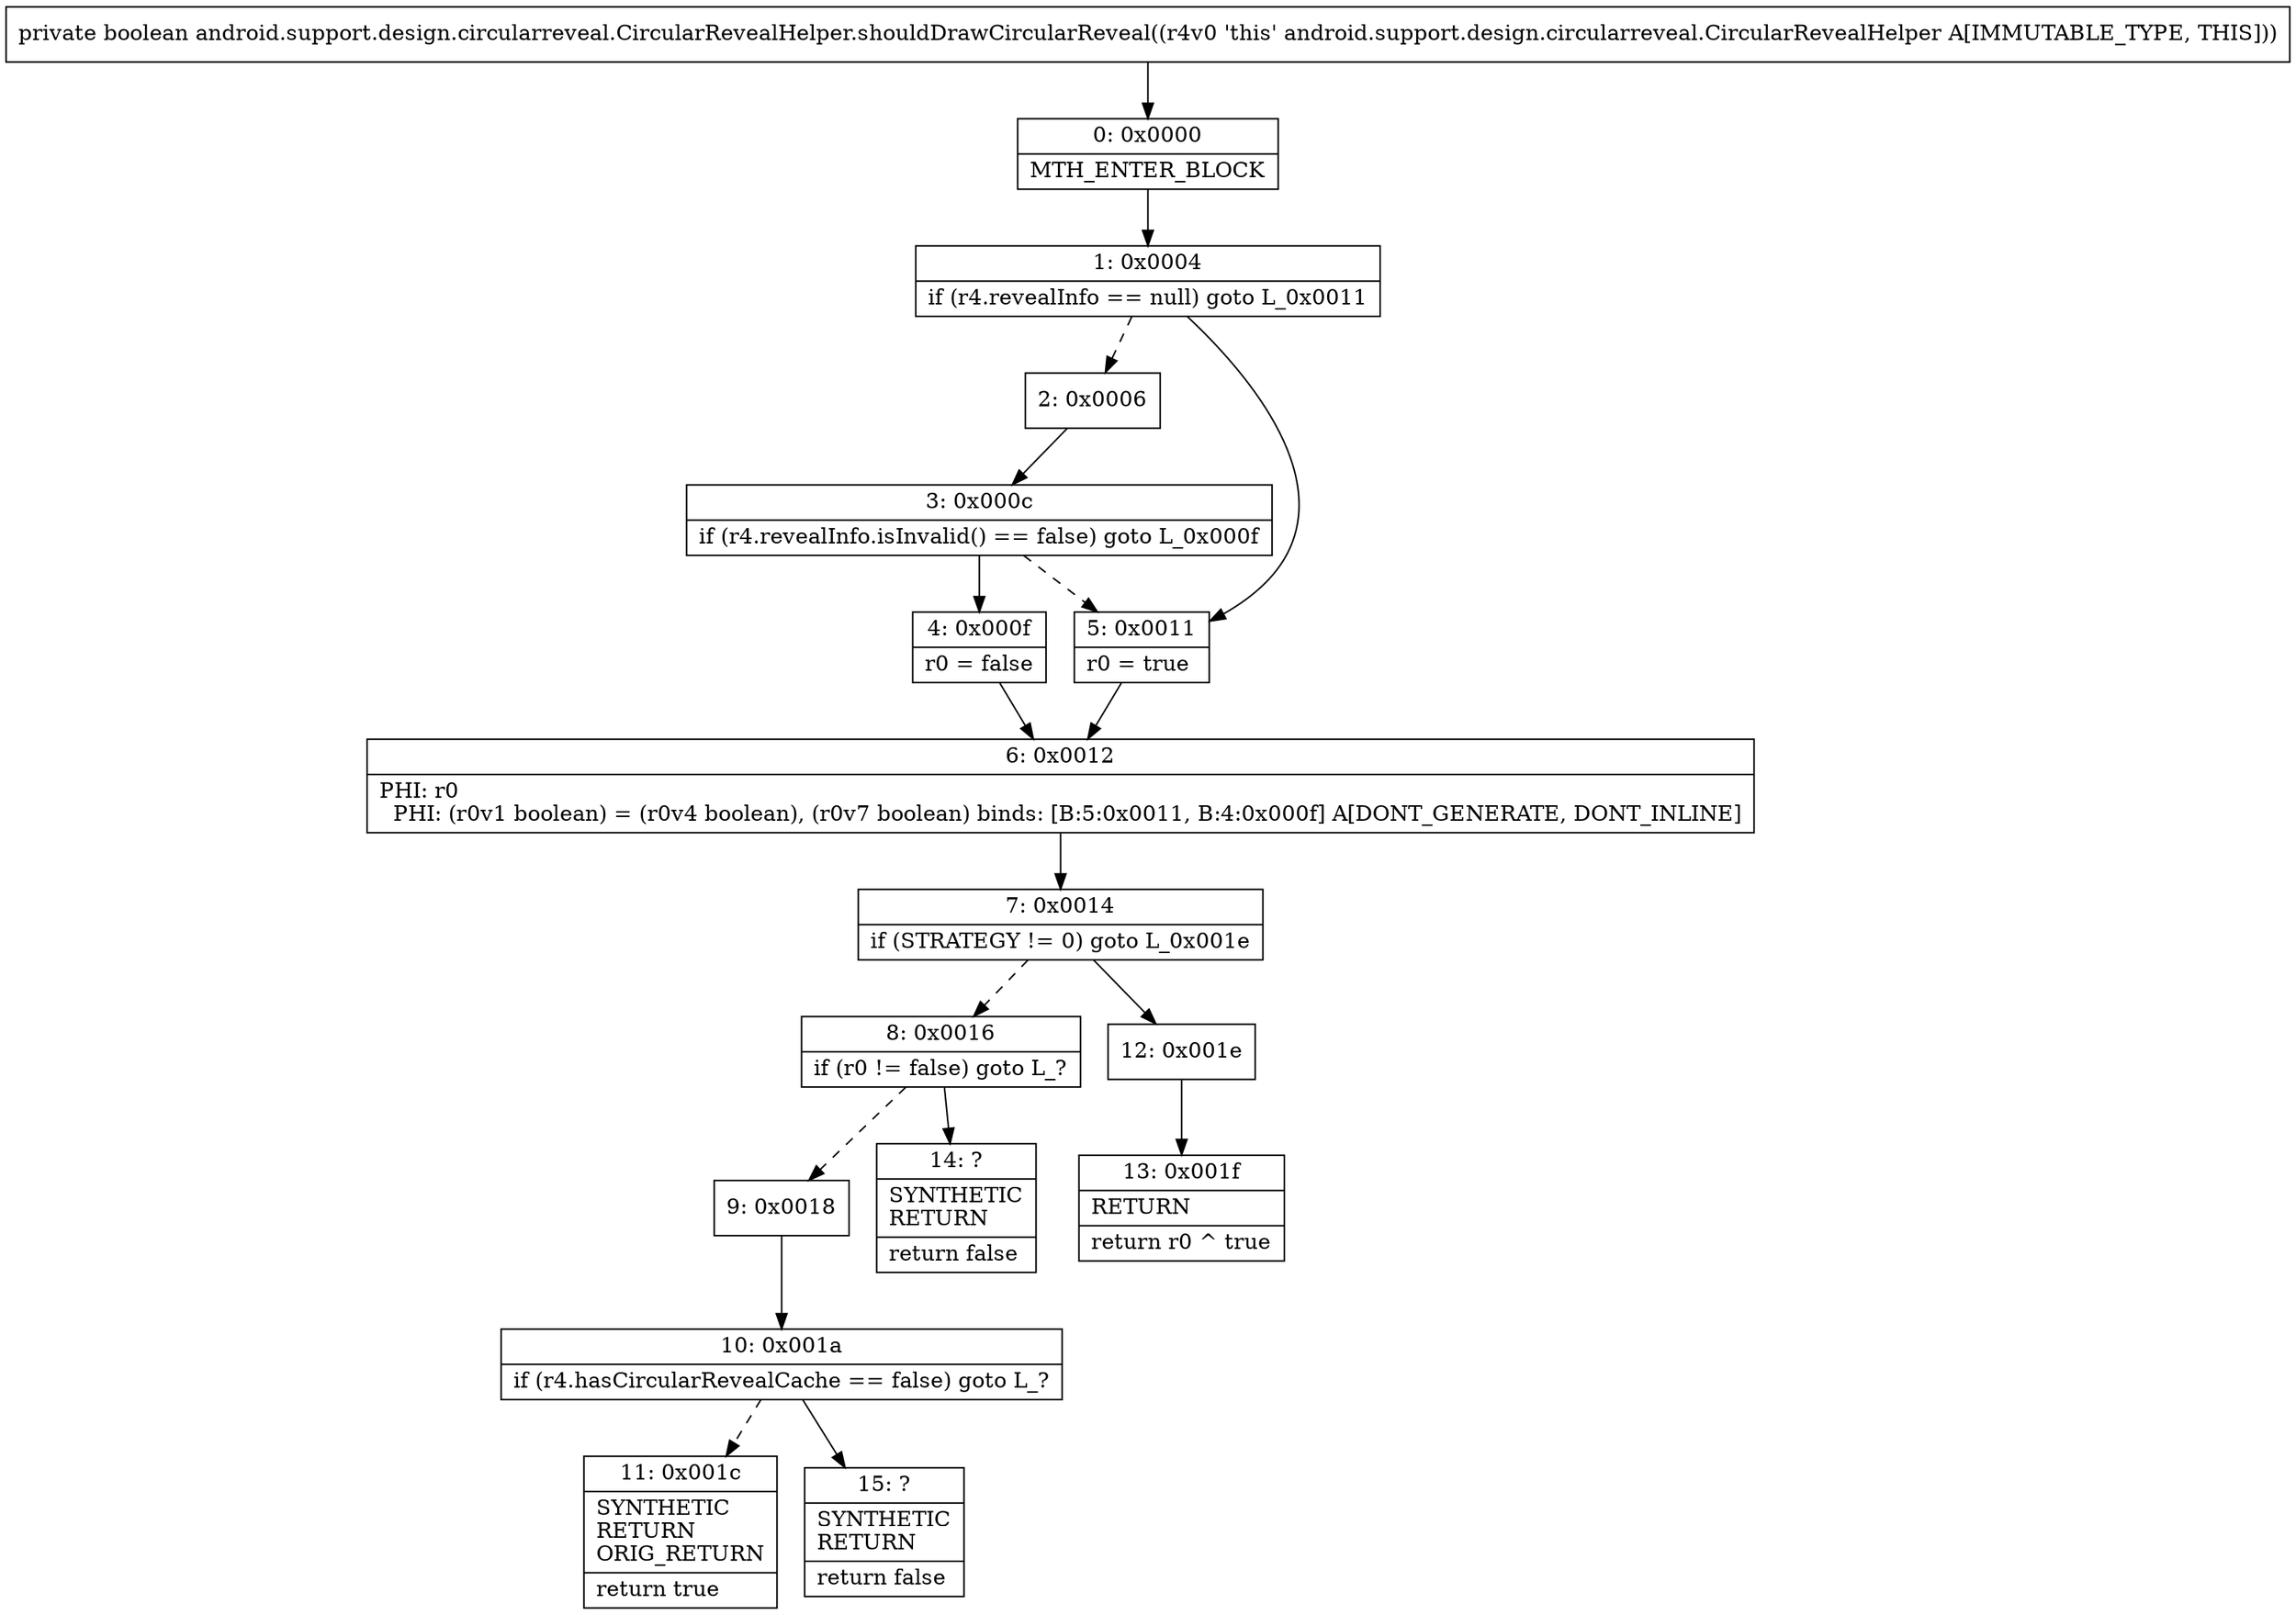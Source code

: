 digraph "CFG forandroid.support.design.circularreveal.CircularRevealHelper.shouldDrawCircularReveal()Z" {
Node_0 [shape=record,label="{0\:\ 0x0000|MTH_ENTER_BLOCK\l}"];
Node_1 [shape=record,label="{1\:\ 0x0004|if (r4.revealInfo == null) goto L_0x0011\l}"];
Node_2 [shape=record,label="{2\:\ 0x0006}"];
Node_3 [shape=record,label="{3\:\ 0x000c|if (r4.revealInfo.isInvalid() == false) goto L_0x000f\l}"];
Node_4 [shape=record,label="{4\:\ 0x000f|r0 = false\l}"];
Node_5 [shape=record,label="{5\:\ 0x0011|r0 = true\l}"];
Node_6 [shape=record,label="{6\:\ 0x0012|PHI: r0 \l  PHI: (r0v1 boolean) = (r0v4 boolean), (r0v7 boolean) binds: [B:5:0x0011, B:4:0x000f] A[DONT_GENERATE, DONT_INLINE]\l}"];
Node_7 [shape=record,label="{7\:\ 0x0014|if (STRATEGY != 0) goto L_0x001e\l}"];
Node_8 [shape=record,label="{8\:\ 0x0016|if (r0 != false) goto L_?\l}"];
Node_9 [shape=record,label="{9\:\ 0x0018}"];
Node_10 [shape=record,label="{10\:\ 0x001a|if (r4.hasCircularRevealCache == false) goto L_?\l}"];
Node_11 [shape=record,label="{11\:\ 0x001c|SYNTHETIC\lRETURN\lORIG_RETURN\l|return true\l}"];
Node_12 [shape=record,label="{12\:\ 0x001e}"];
Node_13 [shape=record,label="{13\:\ 0x001f|RETURN\l|return r0 ^ true\l}"];
Node_14 [shape=record,label="{14\:\ ?|SYNTHETIC\lRETURN\l|return false\l}"];
Node_15 [shape=record,label="{15\:\ ?|SYNTHETIC\lRETURN\l|return false\l}"];
MethodNode[shape=record,label="{private boolean android.support.design.circularreveal.CircularRevealHelper.shouldDrawCircularReveal((r4v0 'this' android.support.design.circularreveal.CircularRevealHelper A[IMMUTABLE_TYPE, THIS])) }"];
MethodNode -> Node_0;
Node_0 -> Node_1;
Node_1 -> Node_2[style=dashed];
Node_1 -> Node_5;
Node_2 -> Node_3;
Node_3 -> Node_4;
Node_3 -> Node_5[style=dashed];
Node_4 -> Node_6;
Node_5 -> Node_6;
Node_6 -> Node_7;
Node_7 -> Node_8[style=dashed];
Node_7 -> Node_12;
Node_8 -> Node_9[style=dashed];
Node_8 -> Node_14;
Node_9 -> Node_10;
Node_10 -> Node_11[style=dashed];
Node_10 -> Node_15;
Node_12 -> Node_13;
}

